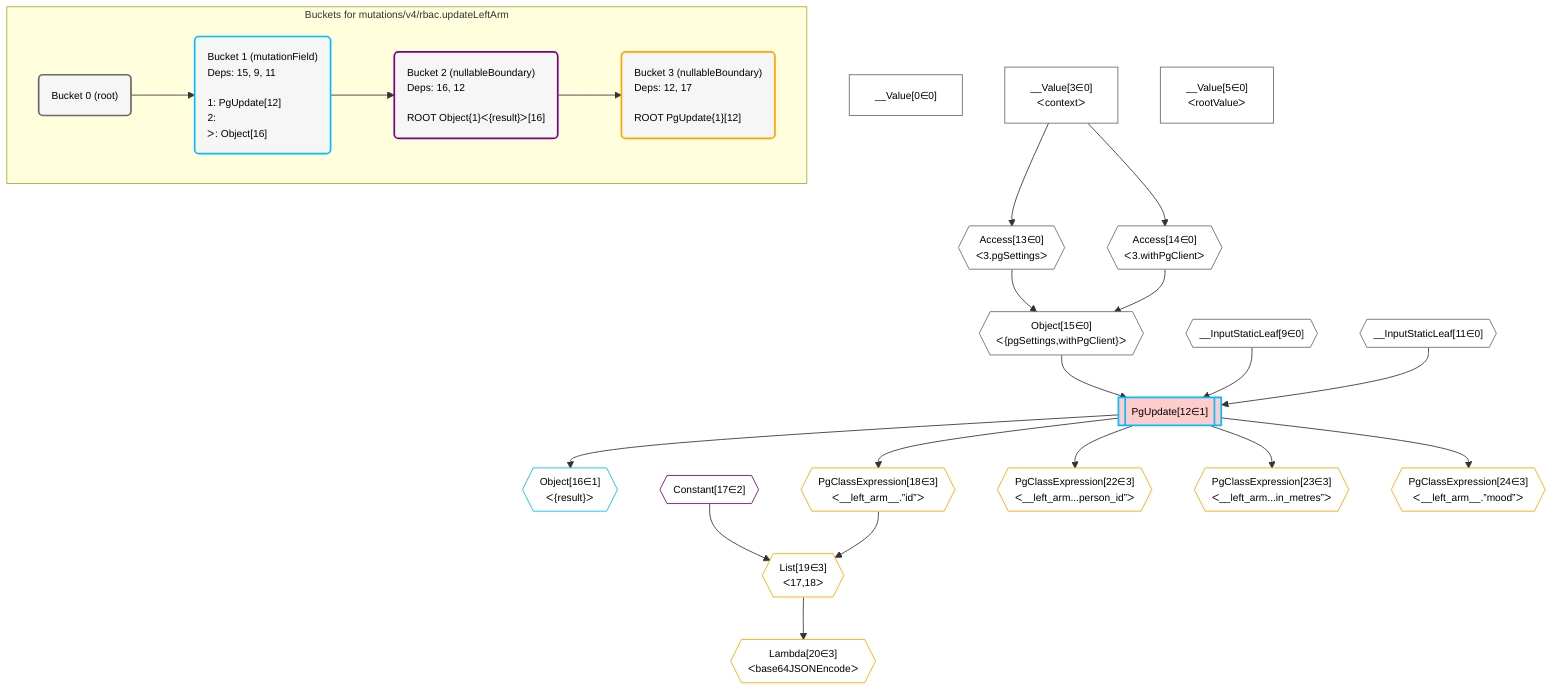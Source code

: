 %%{init: {'themeVariables': { 'fontSize': '12px'}}}%%
graph TD
    classDef path fill:#eee,stroke:#000,color:#000
    classDef plan fill:#fff,stroke-width:1px,color:#000
    classDef itemplan fill:#fff,stroke-width:2px,color:#000
    classDef unbatchedplan fill:#dff,stroke-width:1px,color:#000
    classDef sideeffectplan fill:#fcc,stroke-width:2px,color:#000
    classDef bucket fill:#f6f6f6,color:#000,stroke-width:2px,text-align:left


    %% define steps
    __Value0["__Value[0∈0]"]:::plan
    __Value3["__Value[3∈0]<br />ᐸcontextᐳ"]:::plan
    __Value5["__Value[5∈0]<br />ᐸrootValueᐳ"]:::plan
    __InputStaticLeaf9{{"__InputStaticLeaf[9∈0]"}}:::plan
    __InputStaticLeaf11{{"__InputStaticLeaf[11∈0]"}}:::plan
    Access13{{"Access[13∈0]<br />ᐸ3.pgSettingsᐳ"}}:::plan
    Access14{{"Access[14∈0]<br />ᐸ3.withPgClientᐳ"}}:::plan
    Object15{{"Object[15∈0]<br />ᐸ{pgSettings,withPgClient}ᐳ"}}:::plan
    PgUpdate12[["PgUpdate[12∈1]"]]:::sideeffectplan
    Object16{{"Object[16∈1]<br />ᐸ{result}ᐳ"}}:::plan
    Constant17{{"Constant[17∈2]"}}:::plan
    PgClassExpression18{{"PgClassExpression[18∈3]<br />ᐸ__left_arm__.”id”ᐳ"}}:::plan
    List19{{"List[19∈3]<br />ᐸ17,18ᐳ"}}:::plan
    Lambda20{{"Lambda[20∈3]<br />ᐸbase64JSONEncodeᐳ"}}:::plan
    PgClassExpression22{{"PgClassExpression[22∈3]<br />ᐸ__left_arm...person_id”ᐳ"}}:::plan
    PgClassExpression23{{"PgClassExpression[23∈3]<br />ᐸ__left_arm...in_metres”ᐳ"}}:::plan
    PgClassExpression24{{"PgClassExpression[24∈3]<br />ᐸ__left_arm__.”mood”ᐳ"}}:::plan

    %% plan dependencies
    __Value3 --> Access13
    __Value3 --> Access14
    Access13 & Access14 --> Object15
    Object15 & __InputStaticLeaf9 & __InputStaticLeaf11 --> PgUpdate12
    PgUpdate12 --> Object16
    PgUpdate12 --> PgClassExpression18
    Constant17 & PgClassExpression18 --> List19
    List19 --> Lambda20
    PgUpdate12 --> PgClassExpression22
    PgUpdate12 --> PgClassExpression23
    PgUpdate12 --> PgClassExpression24

    subgraph "Buckets for mutations/v4/rbac.updateLeftArm"
    Bucket0("Bucket 0 (root)"):::bucket
    classDef bucket0 stroke:#696969
    class Bucket0,__Value0,__Value3,__Value5,__InputStaticLeaf9,__InputStaticLeaf11,Access13,Access14,Object15 bucket0
    Bucket1("Bucket 1 (mutationField)<br />Deps: 15, 9, 11<br /><br />1: PgUpdate[12]<br />2: <br />ᐳ: Object[16]"):::bucket
    classDef bucket1 stroke:#00bfff
    class Bucket1,PgUpdate12,Object16 bucket1
    Bucket2("Bucket 2 (nullableBoundary)<br />Deps: 16, 12<br /><br />ROOT Object{1}ᐸ{result}ᐳ[16]"):::bucket
    classDef bucket2 stroke:#7f007f
    class Bucket2,Constant17 bucket2
    Bucket3("Bucket 3 (nullableBoundary)<br />Deps: 12, 17<br /><br />ROOT PgUpdate{1}[12]"):::bucket
    classDef bucket3 stroke:#ffa500
    class Bucket3,PgClassExpression18,List19,Lambda20,PgClassExpression22,PgClassExpression23,PgClassExpression24 bucket3
    Bucket0 --> Bucket1
    Bucket1 --> Bucket2
    Bucket2 --> Bucket3
    end